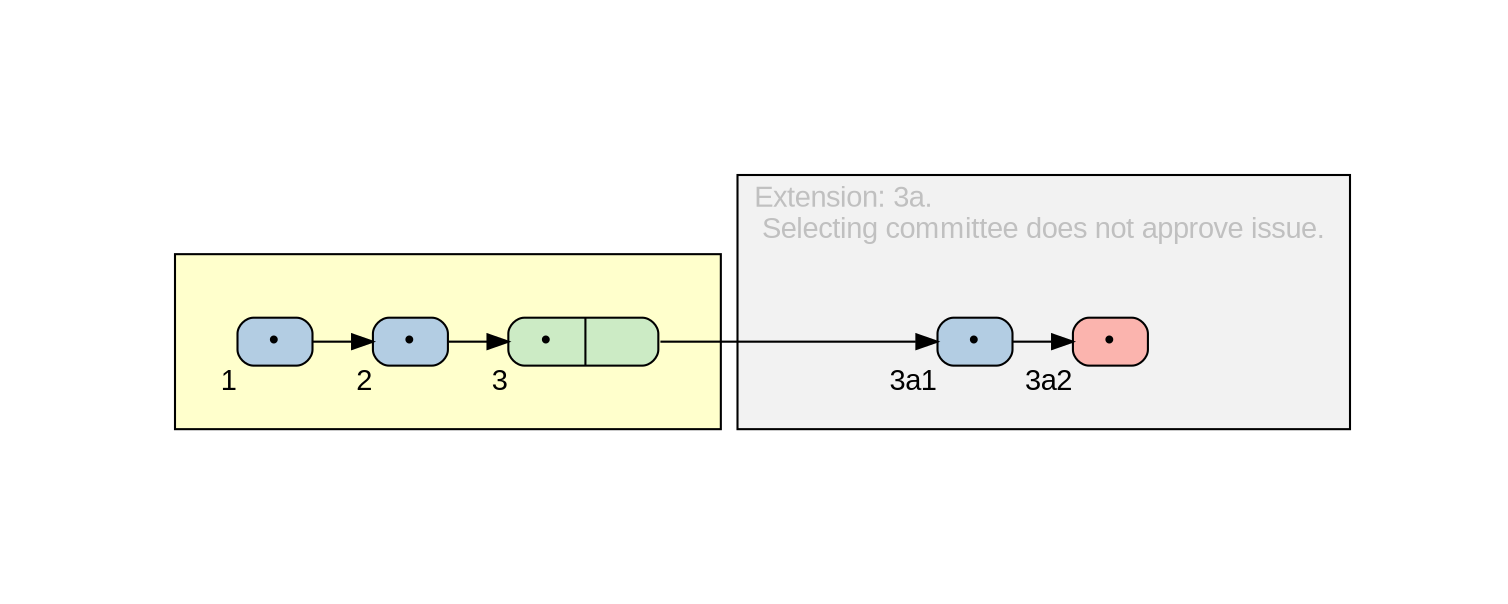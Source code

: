 digraph mygraph {
	rankdir="LR"
	fontcolor="gray"
	fontname="Arial"
	margin="1"
	dpi="62"
	node [
		shape="Mrecord",
		style="filled",
		label="",
		fontname="Arial",
		width="0.5",
		height="0.1",
		fillcolor="#b3cde3"
	]
	edge [
		fontname="Arial"
	]
	ranksep="0.4"
	nodesep="0.2"
	 labeljust="l"
	subgraph cluster_UC214 {
		bgcolor="#ffffcc"
		label=""
		margin="30"
		"UC2141" [xlabel="1", label="{<JMP>&bull;}", tooltip="System presents a list of current issues.", width="0.5"]
		"UC2142" [xlabel="2", label="{<JMP>&bull;}", tooltip="Selecting committee selects the issue.", width="0.5"]
		"UC2143" [xlabel="3", fillcolor="#ccebc5", label="{<JMP>&bull;|<EXT>}", tooltip="Selecting committee marks the issue as considered positively.", width="1.0"]
	}
	subgraph cluster_UC2143a {
		label="Extension: 3a.\l Selecting committee does not approve issue. "
		bgcolor="#f2f2f2"
		fontcolor="gray"
		margin="30"
		"UC2143a1" [xlabel="3a1", label="{<JMP>&bull;}", tooltip="Selecting committee marks the issue as considered negatively.", width="0.5"]
		"UC2143a2" [xlabel="3a2", fillcolor="#fbb4ae", label="{<JMP>&bull;}", tooltip="Use case finishes.", width="0.5"]
	}
	"UC2141":"JMP" -> "UC2142":"JMP" [URL="#UC214_1"]
	"UC2142":"JMP" -> "UC2143":"JMP" [URL="#UC214_2"]
	"UC2143":"EXT" -> "UC2143a1":"JMP" [URL="#UC214_3"]
	"UC2143a1":"JMP" -> "UC2143a2":"JMP" [URL="#UC214_3a1"]
}
